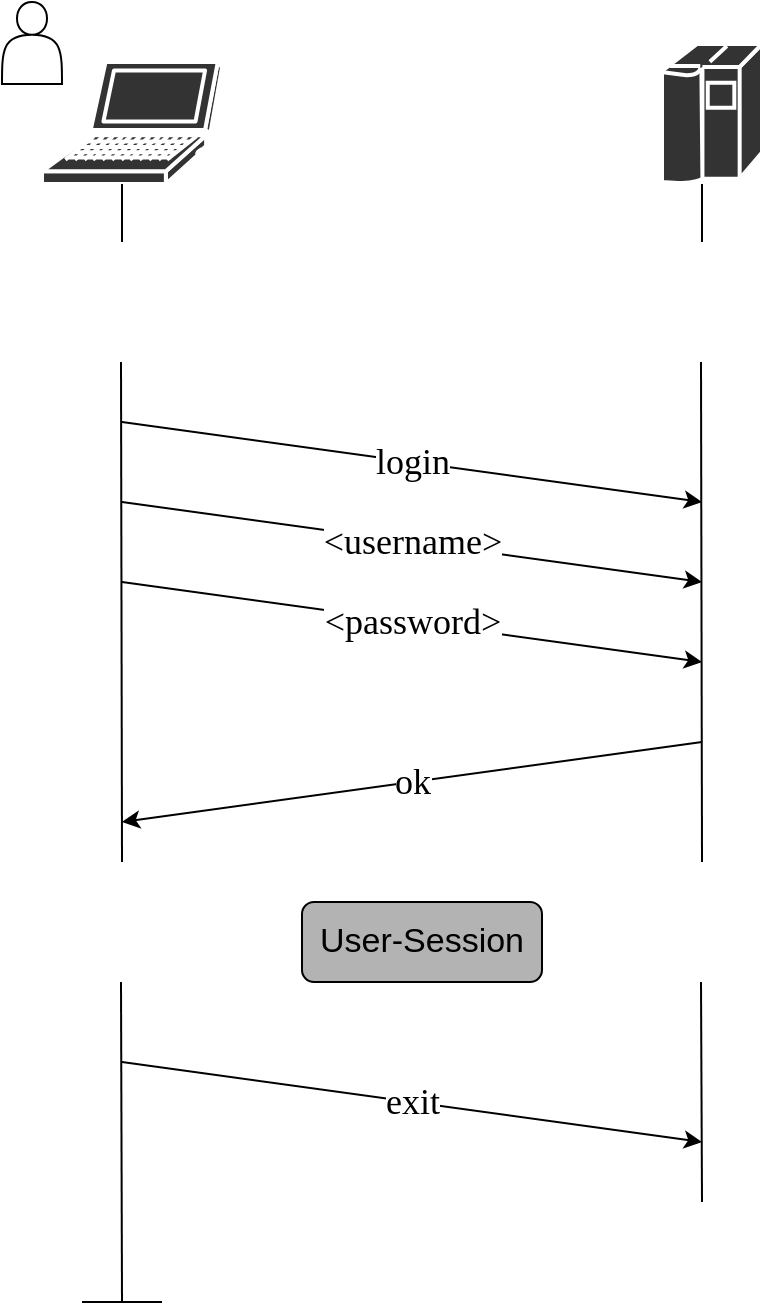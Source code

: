 <mxfile version="14.0.4" type="device"><diagram id="sM4KDShfa7yFzNnRgc9H" name="Page-1"><mxGraphModel dx="526" dy="450" grid="1" gridSize="10" guides="1" tooltips="1" connect="1" arrows="1" fold="1" page="1" pageScale="1" pageWidth="827" pageHeight="1169" math="0" shadow="0"><root><mxCell id="0"/><mxCell id="1" parent="0"/><mxCell id="EloWuhSAYy_lk-hORG-u-2" value="" style="shape=mxgraph.cisco.computers_and_peripherals.laptop;html=1;pointerEvents=1;dashed=0;strokeColor=#ffffff;strokeWidth=2;verticalLabelPosition=bottom;verticalAlign=top;align=center;outlineConnect=0;fillColor=#333333;" vertex="1" parent="1"><mxGeometry x="40" y="60" width="90" height="61" as="geometry"/></mxCell><mxCell id="EloWuhSAYy_lk-hORG-u-3" value="" style="shape=mxgraph.cisco.computers_and_peripherals.ibm_mainframe;html=1;pointerEvents=1;dashed=0;strokeColor=#ffffff;strokeWidth=2;verticalLabelPosition=bottom;verticalAlign=top;align=center;outlineConnect=0;fillColor=#333333;" vertex="1" parent="1"><mxGeometry x="350" y="51" width="50" height="70" as="geometry"/></mxCell><mxCell id="EloWuhSAYy_lk-hORG-u-4" value="" style="shape=actor;whiteSpace=wrap;html=1;" vertex="1" parent="1"><mxGeometry x="20" y="30" width="30" height="41" as="geometry"/></mxCell><mxCell id="EloWuhSAYy_lk-hORG-u-5" value="" style="shape=image;html=1;verticalAlign=top;verticalLabelPosition=bottom;labelBackgroundColor=#ffffff;imageAspect=0;aspect=fixed;image=https://cdn1.iconfinder.com/data/icons/heroicons-ui/24/dots-vertical-128.png;fillColor=#333333;" vertex="1" parent="1"><mxGeometry x="60" y="160" width="40" height="40" as="geometry"/></mxCell><mxCell id="EloWuhSAYy_lk-hORG-u-7" value="" style="endArrow=none;html=1;" edge="1" parent="1"><mxGeometry width="50" height="50" relative="1" as="geometry"><mxPoint x="80" y="150" as="sourcePoint"/><mxPoint x="80" y="121" as="targetPoint"/></mxGeometry></mxCell><mxCell id="EloWuhSAYy_lk-hORG-u-10" value="" style="endArrow=none;html=1;" edge="1" parent="1"><mxGeometry width="50" height="50" relative="1" as="geometry"><mxPoint x="80" y="460" as="sourcePoint"/><mxPoint x="79.5" y="210" as="targetPoint"/></mxGeometry></mxCell><mxCell id="EloWuhSAYy_lk-hORG-u-11" value="" style="shape=image;html=1;verticalAlign=top;verticalLabelPosition=bottom;labelBackgroundColor=#ffffff;imageAspect=0;aspect=fixed;image=https://cdn1.iconfinder.com/data/icons/heroicons-ui/24/dots-vertical-128.png;fillColor=#333333;" vertex="1" parent="1"><mxGeometry x="350" y="160" width="40" height="40" as="geometry"/></mxCell><mxCell id="EloWuhSAYy_lk-hORG-u-12" value="" style="endArrow=none;html=1;" edge="1" parent="1"><mxGeometry width="50" height="50" relative="1" as="geometry"><mxPoint x="370" y="150" as="sourcePoint"/><mxPoint x="370" y="121" as="targetPoint"/></mxGeometry></mxCell><mxCell id="EloWuhSAYy_lk-hORG-u-13" value="" style="endArrow=none;html=1;" edge="1" parent="1"><mxGeometry width="50" height="50" relative="1" as="geometry"><mxPoint x="370" y="460" as="sourcePoint"/><mxPoint x="369.5" y="210" as="targetPoint"/></mxGeometry></mxCell><mxCell id="EloWuhSAYy_lk-hORG-u-14" value="&lt;font style=&quot;font-size: 18px&quot;&gt;login&lt;br&gt;&lt;/font&gt;" style="endArrow=classic;html=1;fontFamily=Lucida Console;" edge="1" parent="1"><mxGeometry width="50" height="50" relative="1" as="geometry"><mxPoint x="80" y="240" as="sourcePoint"/><mxPoint x="370" y="280" as="targetPoint"/></mxGeometry></mxCell><mxCell id="EloWuhSAYy_lk-hORG-u-15" value="&lt;font style=&quot;font-size: 18px&quot;&gt;&lt;font face=&quot;Lucida Console&quot;&gt;&amp;lt;username&amp;gt;&lt;/font&gt;&lt;br&gt;&lt;/font&gt;" style="endArrow=classic;html=1;" edge="1" parent="1"><mxGeometry width="50" height="50" relative="1" as="geometry"><mxPoint x="80" y="280" as="sourcePoint"/><mxPoint x="370" y="320" as="targetPoint"/></mxGeometry></mxCell><mxCell id="EloWuhSAYy_lk-hORG-u-16" value="&lt;font style=&quot;font-size: 18px&quot;&gt;&lt;font face=&quot;Lucida Console&quot;&gt;&amp;lt;password&amp;gt;&lt;/font&gt;&lt;br&gt;&lt;/font&gt;" style="endArrow=classic;html=1;" edge="1" parent="1"><mxGeometry width="50" height="50" relative="1" as="geometry"><mxPoint x="80" y="320" as="sourcePoint"/><mxPoint x="370" y="360" as="targetPoint"/></mxGeometry></mxCell><mxCell id="EloWuhSAYy_lk-hORG-u-17" value="&lt;font style=&quot;font-size: 18px&quot;&gt;&lt;font face=&quot;Lucida Console&quot;&gt;ok&lt;/font&gt;&lt;br&gt;&lt;/font&gt;" style="endArrow=classic;html=1;" edge="1" parent="1"><mxGeometry width="50" height="50" relative="1" as="geometry"><mxPoint x="370" y="400" as="sourcePoint"/><mxPoint x="80" y="440" as="targetPoint"/></mxGeometry></mxCell><mxCell id="EloWuhSAYy_lk-hORG-u-18" value="" style="shape=image;html=1;verticalAlign=top;verticalLabelPosition=bottom;labelBackgroundColor=#ffffff;imageAspect=0;aspect=fixed;image=https://cdn1.iconfinder.com/data/icons/heroicons-ui/24/dots-vertical-128.png;fillColor=#333333;" vertex="1" parent="1"><mxGeometry x="60" y="470" width="40" height="40" as="geometry"/></mxCell><mxCell id="EloWuhSAYy_lk-hORG-u-19" value="" style="shape=image;html=1;verticalAlign=top;verticalLabelPosition=bottom;labelBackgroundColor=#ffffff;imageAspect=0;aspect=fixed;image=https://cdn1.iconfinder.com/data/icons/heroicons-ui/24/dots-vertical-128.png;fillColor=#333333;" vertex="1" parent="1"><mxGeometry x="350" y="470" width="40" height="40" as="geometry"/></mxCell><mxCell id="EloWuhSAYy_lk-hORG-u-21" value="" style="endArrow=none;html=1;" edge="1" parent="1"><mxGeometry width="50" height="50" relative="1" as="geometry"><mxPoint x="80" y="680" as="sourcePoint"/><mxPoint x="79.5" y="520" as="targetPoint"/></mxGeometry></mxCell><mxCell id="EloWuhSAYy_lk-hORG-u-22" value="" style="endArrow=none;html=1;" edge="1" parent="1"><mxGeometry width="50" height="50" relative="1" as="geometry"><mxPoint x="370" y="630" as="sourcePoint"/><mxPoint x="369.5" y="520" as="targetPoint"/></mxGeometry></mxCell><mxCell id="EloWuhSAYy_lk-hORG-u-24" value="" style="endArrow=none;html=1;" edge="1" parent="1"><mxGeometry width="50" height="50" relative="1" as="geometry"><mxPoint x="60" y="680" as="sourcePoint"/><mxPoint x="100" y="680" as="targetPoint"/></mxGeometry></mxCell><mxCell id="EloWuhSAYy_lk-hORG-u-25" value="&lt;font style=&quot;font-size: 18px&quot;&gt;&lt;font face=&quot;Lucida Console&quot;&gt;exit&lt;/font&gt;&lt;br&gt;&lt;/font&gt;" style="endArrow=classic;html=1;" edge="1" parent="1"><mxGeometry width="50" height="50" relative="1" as="geometry"><mxPoint x="80.0" y="560" as="sourcePoint"/><mxPoint x="370" y="600" as="targetPoint"/></mxGeometry></mxCell><mxCell id="EloWuhSAYy_lk-hORG-u-27" value="" style="shape=image;html=1;verticalAlign=top;verticalLabelPosition=bottom;labelBackgroundColor=#ffffff;imageAspect=0;aspect=fixed;image=https://cdn1.iconfinder.com/data/icons/heroicons-ui/24/dots-vertical-128.png;fillColor=#333333;" vertex="1" parent="1"><mxGeometry x="350" y="640" width="40" height="40" as="geometry"/></mxCell><mxCell id="EloWuhSAYy_lk-hORG-u-28" value="&lt;font style=&quot;font-size: 17px&quot;&gt;User-Session&lt;/font&gt;" style="rounded=1;whiteSpace=wrap;html=1;fillColor=#B3B3B3;" vertex="1" parent="1"><mxGeometry x="170" y="480" width="120" height="40" as="geometry"/></mxCell></root></mxGraphModel></diagram></mxfile>